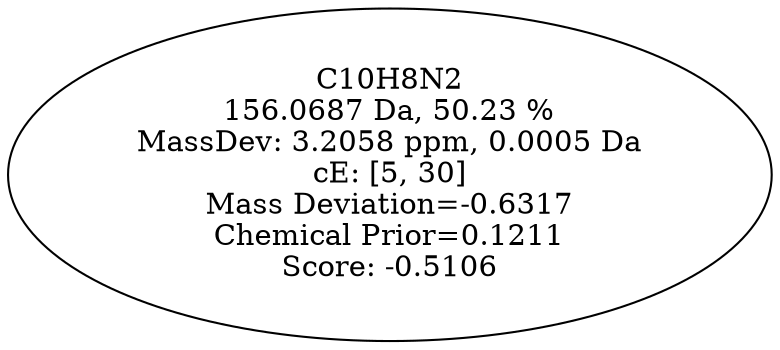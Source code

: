 strict digraph {
v1 [label="C10H8N2\n156.0687 Da, 50.23 %\nMassDev: 3.2058 ppm, 0.0005 Da\ncE: [5, 30]\nMass Deviation=-0.6317\nChemical Prior=0.1211\nScore: -0.5106"];
}